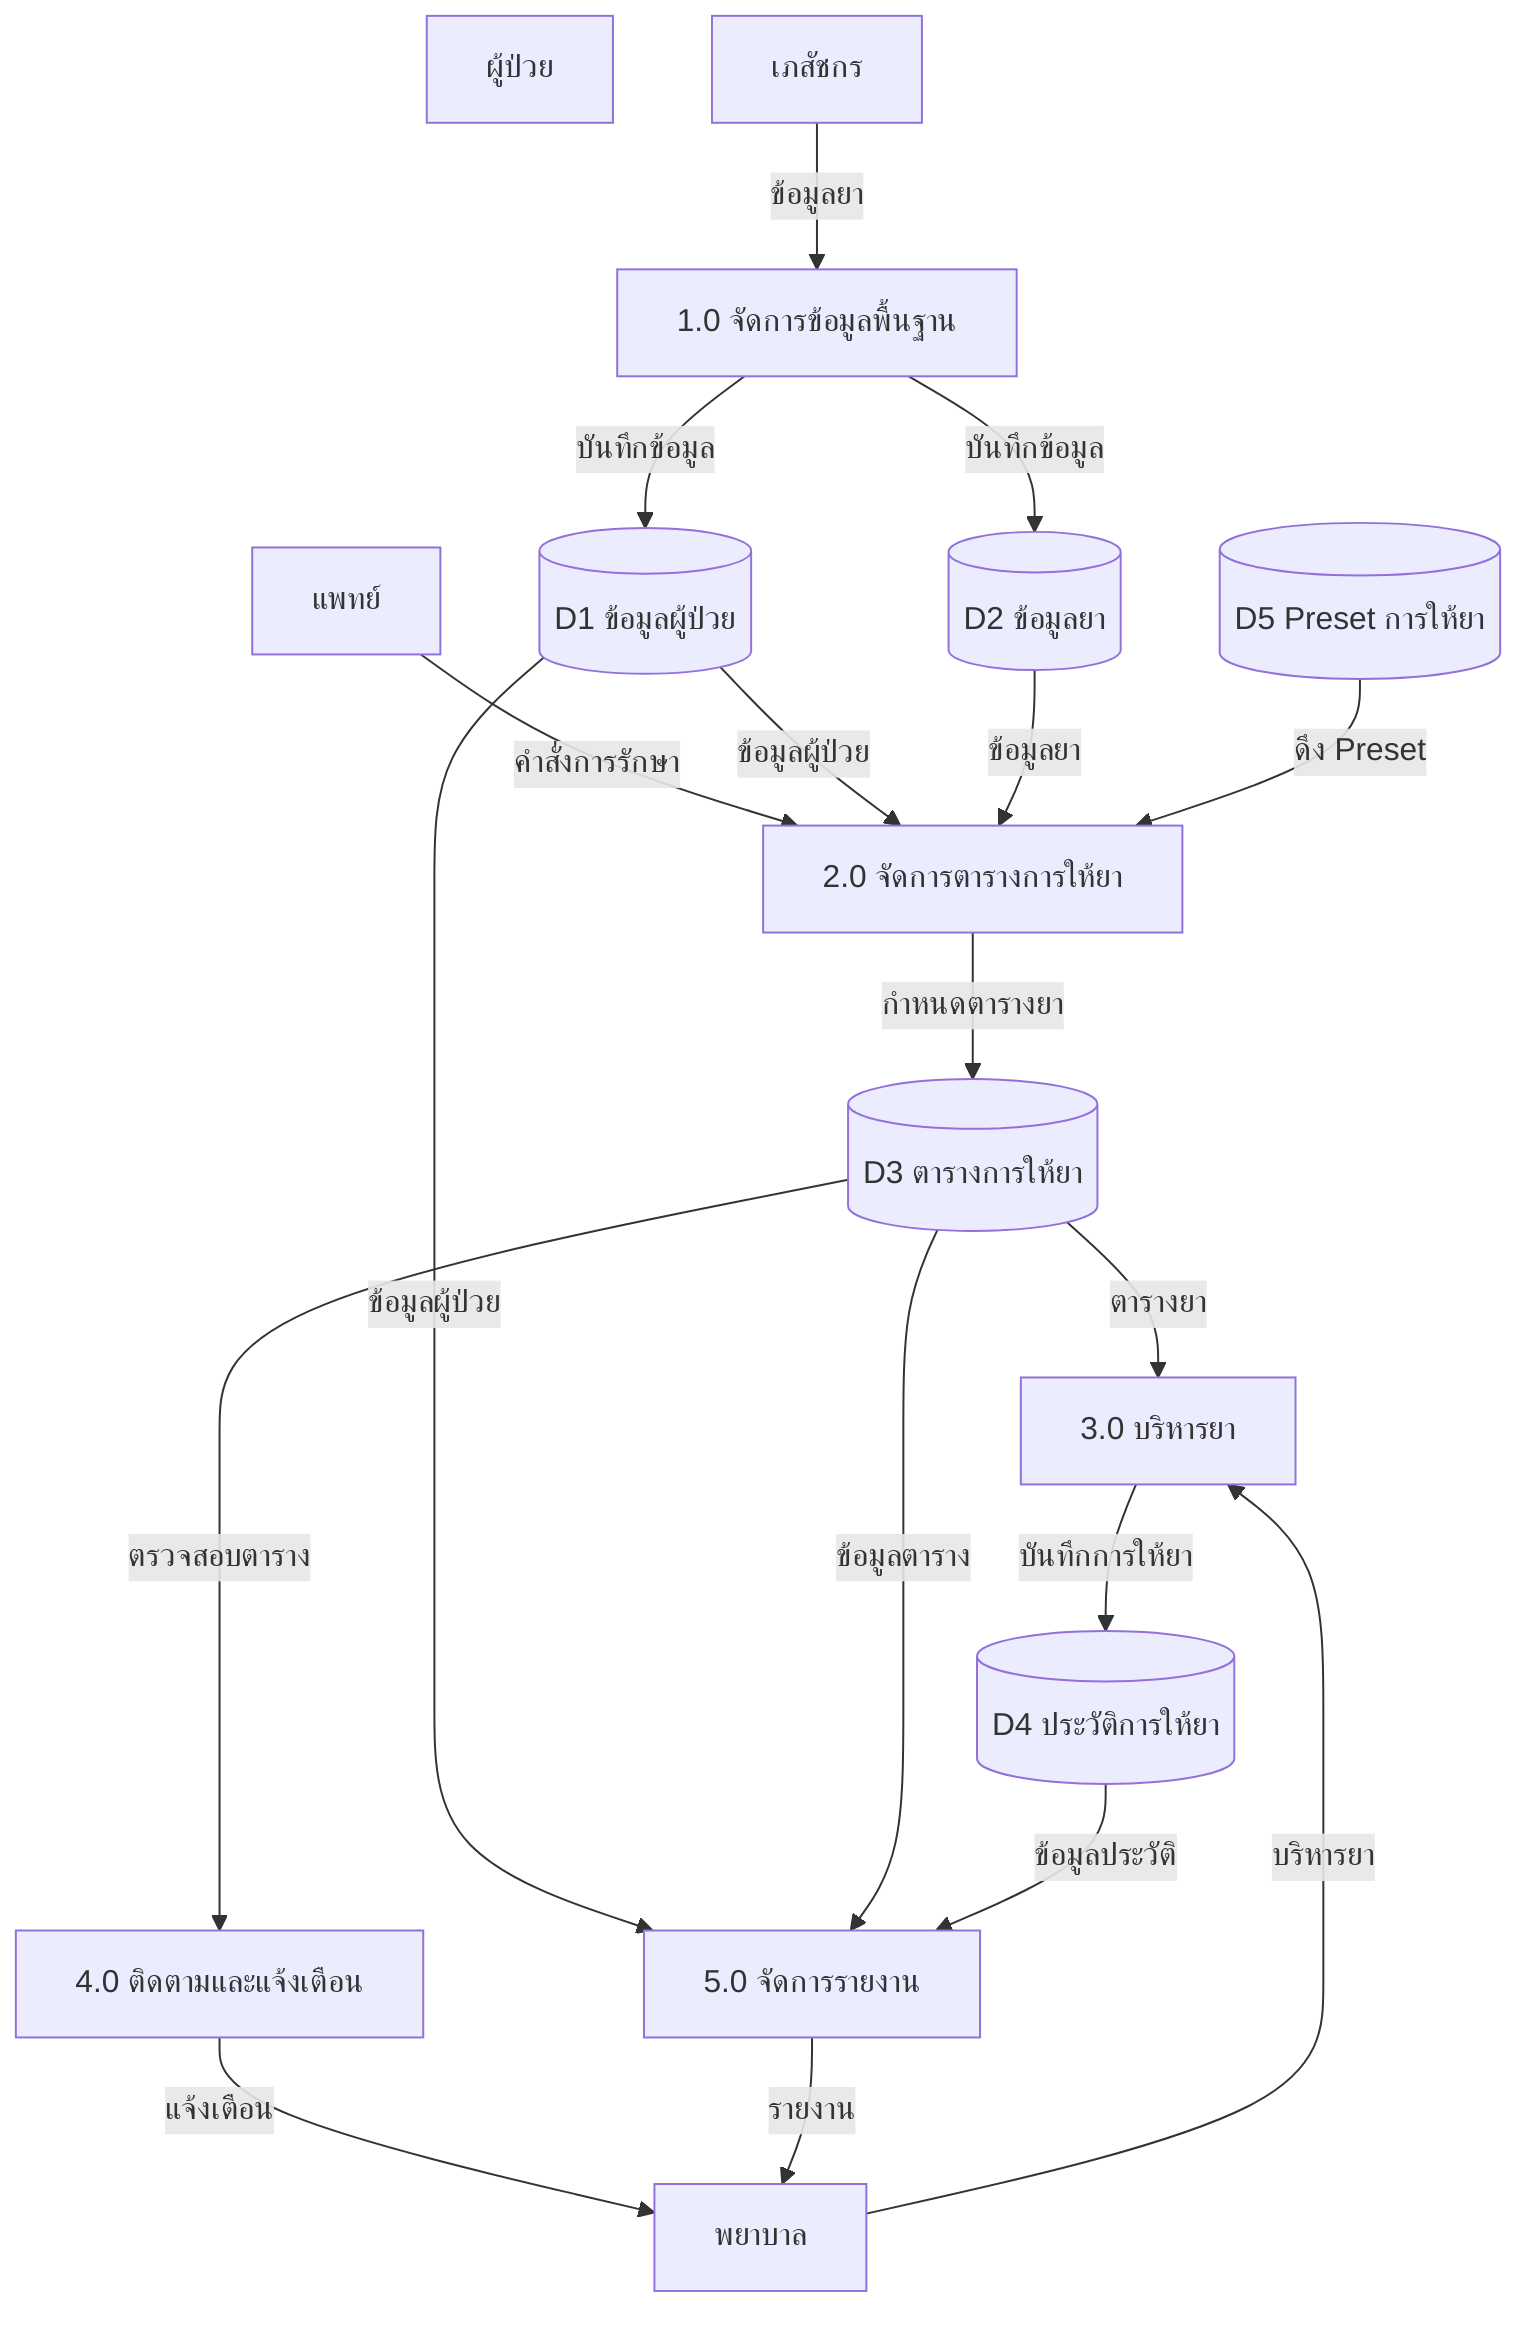 graph TD
    %% External Entities
    Doctor[แพทย์]
    Nurse[พยาบาล]
    Patient[ผู้ป่วย]
    Pharmacist[เภสัชกร]

    %% Processes
    P1[1.0 จัดการข้อมูลพื้นฐาน]
    P2[2.0 จัดการตารางการให้ยา]
    P3[3.0 บริหารยา]
    P4[4.0 ติดตามและแจ้งเตือน]
    P5[5.0 จัดการรายงาน]

    %% Data Stores
    DS1[(D1 ข้อมูลผู้ป่วย)]
    DS2[(D2 ข้อมูลยา)]
    DS3[(D3 ตารางการให้ยา)]
    DS4[(D4 ประวัติการให้ยา)]
    DS5[(D5 Preset การให้ยา)]

    %% Data Flows
    Doctor -->|คำสั่งการรักษา| P2
    Pharmacist -->|ข้อมูลยา| P1
    P1 -->|บันทึกข้อมูล| DS1
    P1 -->|บันทึกข้อมูล| DS2

    P2 -->|กำหนดตารางยา| DS3
    DS1 -->|ข้อมูลผู้ป่วย| P2
    DS2 -->|ข้อมูลยา| P2
    DS5 -->|ดึง Preset| P2

    DS3 -->|ตารางยา| P3
    Nurse -->|บริหารยา| P3
    P3 -->|บันทึกการให้ยา| DS4

    DS3 -->|ตรวจสอบตาราง| P4
    P4 -->|แจ้งเตือน| Nurse

    DS1 -->|ข้อมูลผู้ป่วย| P5
    DS3 -->|ข้อมูลตาราง| P5
    DS4 -->|ข้อมูลประวัติ| P5
    P5 -->|รายงาน| Nurse